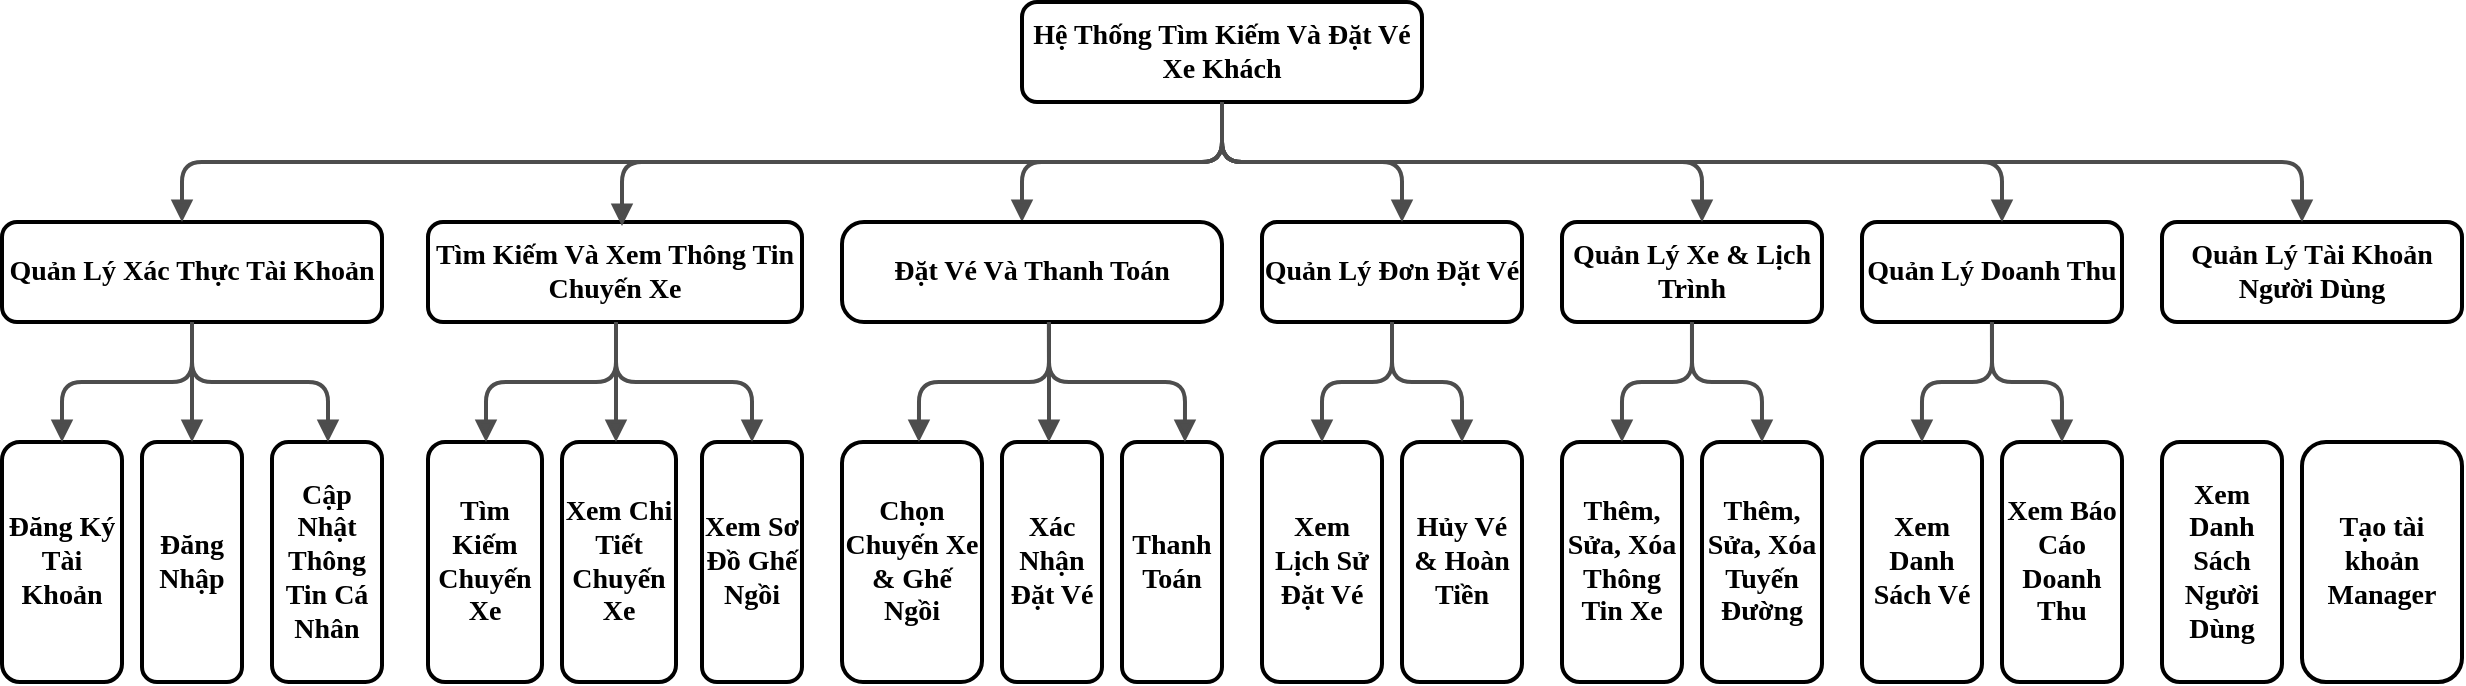 <mxfile version="26.1.0">
  <diagram name="Page-1" id="19d8dcba-68ad-dc05-1034-9cf7b2a963f6">
    <mxGraphModel dx="1313" dy="696" grid="1" gridSize="10" guides="1" tooltips="1" connect="1" arrows="1" fold="1" page="1" pageScale="1" pageWidth="1100" pageHeight="850" background="#ffffff" math="0" shadow="0">
      <root>
        <mxCell id="0" />
        <mxCell id="1" parent="0" />
        <mxCell id="218ae93e1282097f-44" value="" style="edgeStyle=orthogonalEdgeStyle;rounded=1;html=1;labelBackgroundColor=none;endArrow=block;endFill=1;strokeColor=#4D4D4D;strokeWidth=2;fontFamily=Verdana;fontSize=14;fontStyle=1;exitX=0.5;exitY=1;exitDx=0;exitDy=0;" parent="1" source="6257edae8c83ed4a-1" target="218ae93e1282097f-2" edge="1">
          <mxGeometry relative="1" as="geometry">
            <mxPoint x="1260" y="160" as="sourcePoint" />
            <Array as="points">
              <mxPoint x="1250" y="190" />
              <mxPoint x="1150" y="190" />
            </Array>
          </mxGeometry>
        </mxCell>
        <mxCell id="218ae93e1282097f-8" value="Đăng Ký Tài Khoản" style="whiteSpace=wrap;html=1;rounded=1;shadow=0;comic=0;strokeWidth=2;fontFamily=Verdana;align=center;fontSize=14;fontStyle=1" parent="1" vertex="1">
          <mxGeometry x="640" y="330" width="60" height="120" as="geometry" />
        </mxCell>
        <mxCell id="6257edae8c83ed4a-9" value="Quản Lý Xác Thực Tài Khoản" style="whiteSpace=wrap;html=1;rounded=1;shadow=0;comic=0;strokeWidth=2;fontFamily=Verdana;align=center;fontSize=14;fontStyle=1" parent="1" vertex="1">
          <mxGeometry x="640" y="220" width="190" height="50" as="geometry" />
        </mxCell>
        <mxCell id="6257edae8c83ed4a-21" value="Cập Nhật Thông Tin Cá Nhân" style="whiteSpace=wrap;html=1;rounded=1;shadow=0;comic=0;strokeWidth=2;fontFamily=Verdana;align=center;fontSize=14;fontStyle=1" parent="1" vertex="1">
          <mxGeometry x="775" y="330" width="55" height="120" as="geometry" />
        </mxCell>
        <mxCell id="6257edae8c83ed4a-12" value="Tìm Kiếm Và Xem Thông Tin Chuyến Xe" style="whiteSpace=wrap;html=1;rounded=1;shadow=0;comic=0;strokeWidth=2;fontFamily=Verdana;align=center;fontSize=14;fontStyle=1" parent="1" vertex="1">
          <mxGeometry x="853" y="220" width="187" height="50" as="geometry" />
        </mxCell>
        <mxCell id="6257edae8c83ed4a-1" value="&lt;font&gt;Hệ Thống Tìm Kiếm Và Đặt Vé Xe Khách&lt;/font&gt;" style="whiteSpace=wrap;html=1;rounded=1;shadow=0;comic=0;strokeWidth=2;fontFamily=Verdana;align=center;fontSize=14;fontStyle=1" parent="1" vertex="1">
          <mxGeometry x="1150" y="110" width="200" height="50" as="geometry" />
        </mxCell>
        <mxCell id="218ae93e1282097f-2" value="Đặt Vé Và Thanh Toán" style="whiteSpace=wrap;html=1;rounded=1;shadow=0;comic=0;strokeWidth=2;fontFamily=Verdana;align=center;fontSize=14;fontStyle=1;arcSize=22;" parent="1" vertex="1">
          <mxGeometry x="1060" y="220" width="190" height="50" as="geometry" />
        </mxCell>
        <mxCell id="218ae93e1282097f-5" value="Quản Lý Đơn Đặt Vé" style="whiteSpace=wrap;html=1;rounded=1;shadow=0;comic=0;strokeWidth=2;fontFamily=Verdana;align=center;fontSize=14;fontStyle=1" parent="1" vertex="1">
          <mxGeometry x="1270" y="220" width="130" height="50" as="geometry" />
        </mxCell>
        <mxCell id="yoJNtJ-4dLOCvJawa3UI-1" value="Đăng Nhập" style="whiteSpace=wrap;html=1;rounded=1;shadow=0;comic=0;strokeWidth=2;fontFamily=Verdana;align=center;fontSize=14;fontStyle=1" vertex="1" parent="1">
          <mxGeometry x="710" y="330" width="50" height="120" as="geometry" />
        </mxCell>
        <mxCell id="yoJNtJ-4dLOCvJawa3UI-10" value="Tìm Kiếm Chuyến Xe" style="whiteSpace=wrap;html=1;rounded=1;shadow=0;comic=0;strokeWidth=2;fontFamily=Verdana;align=center;fontSize=14;fontStyle=1" vertex="1" parent="1">
          <mxGeometry x="853" y="330" width="57" height="120" as="geometry" />
        </mxCell>
        <mxCell id="yoJNtJ-4dLOCvJawa3UI-11" value="Xem Sơ Đồ Ghế Ngồi" style="whiteSpace=wrap;html=1;rounded=1;shadow=0;comic=0;strokeWidth=2;fontFamily=Verdana;align=center;fontSize=14;fontStyle=1" vertex="1" parent="1">
          <mxGeometry x="990" y="330" width="50" height="120" as="geometry" />
        </mxCell>
        <mxCell id="yoJNtJ-4dLOCvJawa3UI-12" value="Xem Chi Tiết Chuyến Xe" style="whiteSpace=wrap;html=1;rounded=1;shadow=0;comic=0;strokeWidth=2;fontFamily=Verdana;align=center;fontSize=14;fontStyle=1" vertex="1" parent="1">
          <mxGeometry x="920" y="330" width="57" height="120" as="geometry" />
        </mxCell>
        <mxCell id="yoJNtJ-4dLOCvJawa3UI-13" value="Chọn Chuyến Xe &amp;amp; Ghế Ngồi" style="whiteSpace=wrap;html=1;rounded=1;shadow=0;comic=0;strokeWidth=2;fontFamily=Verdana;align=center;fontSize=14;fontStyle=1" vertex="1" parent="1">
          <mxGeometry x="1060" y="330" width="70" height="120" as="geometry" />
        </mxCell>
        <mxCell id="yoJNtJ-4dLOCvJawa3UI-14" value="Thanh Toán" style="whiteSpace=wrap;html=1;rounded=1;shadow=0;comic=0;strokeWidth=2;fontFamily=Verdana;align=center;fontSize=14;fontStyle=1" vertex="1" parent="1">
          <mxGeometry x="1200" y="330" width="50" height="120" as="geometry" />
        </mxCell>
        <mxCell id="yoJNtJ-4dLOCvJawa3UI-15" value="Xác Nhận Đặt Vé" style="whiteSpace=wrap;html=1;rounded=1;shadow=0;comic=0;strokeWidth=2;fontFamily=Verdana;align=center;fontSize=14;fontStyle=1" vertex="1" parent="1">
          <mxGeometry x="1140" y="330" width="50" height="120" as="geometry" />
        </mxCell>
        <mxCell id="yoJNtJ-4dLOCvJawa3UI-16" value="Xem Lịch Sử Đặt Vé" style="whiteSpace=wrap;html=1;rounded=1;shadow=0;comic=0;strokeWidth=2;fontFamily=Verdana;align=center;fontSize=14;fontStyle=1" vertex="1" parent="1">
          <mxGeometry x="1270" y="330" width="60" height="120" as="geometry" />
        </mxCell>
        <mxCell id="yoJNtJ-4dLOCvJawa3UI-18" value="Hủy Vé &amp;amp; Hoàn Tiền" style="whiteSpace=wrap;html=1;rounded=1;shadow=0;comic=0;strokeWidth=2;fontFamily=Verdana;align=center;fontSize=14;fontStyle=1" vertex="1" parent="1">
          <mxGeometry x="1340" y="330" width="60" height="120" as="geometry" />
        </mxCell>
        <mxCell id="yoJNtJ-4dLOCvJawa3UI-19" value="Thêm, Sửa, Xóa Thông Tin Xe" style="whiteSpace=wrap;html=1;rounded=1;shadow=0;comic=0;strokeWidth=2;fontFamily=Verdana;align=center;fontSize=14;fontStyle=1" vertex="1" parent="1">
          <mxGeometry x="1420" y="330" width="60" height="120" as="geometry" />
        </mxCell>
        <mxCell id="yoJNtJ-4dLOCvJawa3UI-20" value="Quản Lý Xe &amp;amp; Lịch Trình" style="whiteSpace=wrap;html=1;rounded=1;shadow=0;comic=0;strokeWidth=2;fontFamily=Verdana;align=center;fontSize=14;fontStyle=1" vertex="1" parent="1">
          <mxGeometry x="1420" y="220" width="130" height="50" as="geometry" />
        </mxCell>
        <mxCell id="yoJNtJ-4dLOCvJawa3UI-23" value="Quản Lý Doanh Thu" style="whiteSpace=wrap;html=1;rounded=1;shadow=0;comic=0;strokeWidth=2;fontFamily=Verdana;align=center;fontSize=14;fontStyle=1" vertex="1" parent="1">
          <mxGeometry x="1570" y="220" width="130" height="50" as="geometry" />
        </mxCell>
        <mxCell id="yoJNtJ-4dLOCvJawa3UI-24" value="Quản Lý Tài Khoản Người Dùng" style="whiteSpace=wrap;html=1;rounded=1;shadow=0;comic=0;strokeWidth=2;fontFamily=Verdana;align=center;fontSize=14;fontStyle=1" vertex="1" parent="1">
          <mxGeometry x="1720" y="220" width="150" height="50" as="geometry" />
        </mxCell>
        <mxCell id="yoJNtJ-4dLOCvJawa3UI-25" value="Thêm, Sửa, Xóa Tuyến Đường" style="whiteSpace=wrap;html=1;rounded=1;shadow=0;comic=0;strokeWidth=2;fontFamily=Verdana;align=center;fontSize=14;fontStyle=1" vertex="1" parent="1">
          <mxGeometry x="1490" y="330" width="60" height="120" as="geometry" />
        </mxCell>
        <mxCell id="yoJNtJ-4dLOCvJawa3UI-26" value="Xem Danh Sách Vé" style="whiteSpace=wrap;html=1;rounded=1;shadow=0;comic=0;strokeWidth=2;fontFamily=Verdana;align=center;fontSize=14;fontStyle=1" vertex="1" parent="1">
          <mxGeometry x="1570" y="330" width="60" height="120" as="geometry" />
        </mxCell>
        <mxCell id="yoJNtJ-4dLOCvJawa3UI-29" value="Xem Báo Cáo Doanh Thu" style="whiteSpace=wrap;html=1;rounded=1;shadow=0;comic=0;strokeWidth=2;fontFamily=Verdana;align=center;fontSize=14;fontStyle=1" vertex="1" parent="1">
          <mxGeometry x="1640" y="330" width="60" height="120" as="geometry" />
        </mxCell>
        <mxCell id="yoJNtJ-4dLOCvJawa3UI-30" value="Xem Danh Sách Người Dùng" style="whiteSpace=wrap;html=1;rounded=1;shadow=0;comic=0;strokeWidth=2;fontFamily=Verdana;align=center;fontSize=14;fontStyle=1" vertex="1" parent="1">
          <mxGeometry x="1720" y="330" width="60" height="120" as="geometry" />
        </mxCell>
        <mxCell id="yoJNtJ-4dLOCvJawa3UI-41" value="" style="edgeStyle=orthogonalEdgeStyle;rounded=1;html=1;labelBackgroundColor=none;endArrow=block;endFill=1;strokeColor=#4D4D4D;strokeWidth=2;fontFamily=Verdana;fontSize=14;fontStyle=1;exitX=0.5;exitY=1;exitDx=0;exitDy=0;" edge="1" parent="1" source="6257edae8c83ed4a-1">
          <mxGeometry relative="1" as="geometry">
            <mxPoint x="1034" y="160" as="sourcePoint" />
            <mxPoint x="730" y="220" as="targetPoint" />
            <Array as="points">
              <mxPoint x="1250" y="190" />
              <mxPoint x="730" y="190" />
              <mxPoint x="730" y="220" />
            </Array>
          </mxGeometry>
        </mxCell>
        <mxCell id="yoJNtJ-4dLOCvJawa3UI-43" value="" style="edgeStyle=orthogonalEdgeStyle;rounded=1;html=1;labelBackgroundColor=none;endArrow=block;endFill=1;strokeColor=#4D4D4D;strokeWidth=2;fontFamily=Verdana;fontSize=14;fontStyle=1" edge="1" parent="1">
          <mxGeometry relative="1" as="geometry">
            <mxPoint x="1250" y="160" as="sourcePoint" />
            <mxPoint x="1340" y="220" as="targetPoint" />
            <Array as="points">
              <mxPoint x="1250" y="190" />
              <mxPoint x="1340" y="190" />
            </Array>
          </mxGeometry>
        </mxCell>
        <mxCell id="yoJNtJ-4dLOCvJawa3UI-44" value="" style="edgeStyle=orthogonalEdgeStyle;rounded=1;html=1;labelBackgroundColor=none;endArrow=block;endFill=1;strokeColor=#4D4D4D;strokeWidth=2;fontFamily=Verdana;fontSize=14;fontStyle=1;exitX=0.5;exitY=1;exitDx=0;exitDy=0;" edge="1" parent="1" source="6257edae8c83ed4a-1">
          <mxGeometry relative="1" as="geometry">
            <mxPoint x="1440" y="160" as="sourcePoint" />
            <mxPoint x="1490" y="220" as="targetPoint" />
            <Array as="points">
              <mxPoint x="1250" y="190" />
              <mxPoint x="1490" y="190" />
              <mxPoint x="1490" y="220" />
            </Array>
          </mxGeometry>
        </mxCell>
        <mxCell id="yoJNtJ-4dLOCvJawa3UI-45" value="" style="edgeStyle=orthogonalEdgeStyle;rounded=1;html=1;labelBackgroundColor=none;endArrow=block;endFill=1;strokeColor=#4D4D4D;strokeWidth=2;fontFamily=Verdana;fontSize=14;fontStyle=1;exitX=0.5;exitY=1;exitDx=0;exitDy=0;" edge="1" parent="1" source="6257edae8c83ed4a-1">
          <mxGeometry relative="1" as="geometry">
            <mxPoint x="1450" y="160" as="sourcePoint" />
            <mxPoint x="1640" y="220" as="targetPoint" />
            <Array as="points">
              <mxPoint x="1250" y="190" />
              <mxPoint x="1640" y="190" />
              <mxPoint x="1640" y="220" />
            </Array>
          </mxGeometry>
        </mxCell>
        <mxCell id="yoJNtJ-4dLOCvJawa3UI-46" value="" style="edgeStyle=orthogonalEdgeStyle;rounded=1;html=1;labelBackgroundColor=none;endArrow=block;endFill=1;strokeColor=#4D4D4D;strokeWidth=2;fontFamily=Verdana;fontSize=14;fontStyle=1;exitX=0.5;exitY=1;exitDx=0;exitDy=0;" edge="1" parent="1" source="6257edae8c83ed4a-1">
          <mxGeometry relative="1" as="geometry">
            <mxPoint x="1410" y="160" as="sourcePoint" />
            <mxPoint x="1790" y="220" as="targetPoint" />
            <Array as="points">
              <mxPoint x="1250" y="190" />
              <mxPoint x="1790" y="190" />
              <mxPoint x="1790" y="220" />
            </Array>
          </mxGeometry>
        </mxCell>
        <mxCell id="yoJNtJ-4dLOCvJawa3UI-47" value="" style="edgeStyle=orthogonalEdgeStyle;rounded=1;html=1;labelBackgroundColor=none;endArrow=block;endFill=1;strokeColor=#4D4D4D;strokeWidth=2;fontFamily=Verdana;fontSize=14;fontStyle=1;exitX=0.5;exitY=1;exitDx=0;exitDy=0;" edge="1" parent="1" source="6257edae8c83ed4a-1">
          <mxGeometry relative="1" as="geometry">
            <mxPoint x="1260" y="160" as="sourcePoint" />
            <mxPoint x="950" y="222" as="targetPoint" />
            <Array as="points">
              <mxPoint x="1250" y="190" />
              <mxPoint x="950" y="190" />
            </Array>
          </mxGeometry>
        </mxCell>
        <mxCell id="yoJNtJ-4dLOCvJawa3UI-48" value="" style="edgeStyle=orthogonalEdgeStyle;rounded=1;html=1;labelBackgroundColor=none;endArrow=block;endFill=1;strokeColor=#4D4D4D;strokeWidth=2;fontFamily=Verdana;fontSize=14;fontStyle=1;exitX=0.5;exitY=1;exitDx=0;exitDy=0;entryX=0.5;entryY=0;entryDx=0;entryDy=0;" edge="1" parent="1" source="6257edae8c83ed4a-9" target="218ae93e1282097f-8">
          <mxGeometry relative="1" as="geometry">
            <mxPoint x="1260" y="270" as="sourcePoint" />
            <mxPoint x="720" y="330" as="targetPoint" />
            <Array as="points">
              <mxPoint x="735" y="300" />
              <mxPoint x="670" y="300" />
            </Array>
          </mxGeometry>
        </mxCell>
        <mxCell id="yoJNtJ-4dLOCvJawa3UI-49" value="" style="edgeStyle=orthogonalEdgeStyle;rounded=1;html=1;labelBackgroundColor=none;endArrow=block;endFill=1;strokeColor=#4D4D4D;strokeWidth=2;fontFamily=Verdana;fontSize=14;fontStyle=1;exitX=0.5;exitY=1;exitDx=0;exitDy=0;entryX=0.5;entryY=0;entryDx=0;entryDy=0;" edge="1" parent="1" source="6257edae8c83ed4a-9" target="yoJNtJ-4dLOCvJawa3UI-1">
          <mxGeometry relative="1" as="geometry">
            <mxPoint x="745" y="280" as="sourcePoint" />
            <mxPoint x="680" y="340" as="targetPoint" />
            <Array as="points">
              <mxPoint x="735" y="320" />
              <mxPoint x="735" y="320" />
            </Array>
          </mxGeometry>
        </mxCell>
        <mxCell id="yoJNtJ-4dLOCvJawa3UI-50" value="" style="edgeStyle=orthogonalEdgeStyle;rounded=1;html=1;labelBackgroundColor=none;endArrow=block;endFill=1;strokeColor=#4D4D4D;strokeWidth=2;fontFamily=Verdana;fontSize=14;fontStyle=1;exitX=0.5;exitY=1;exitDx=0;exitDy=0;entryX=0.5;entryY=0;entryDx=0;entryDy=0;" edge="1" parent="1" source="6257edae8c83ed4a-9" target="6257edae8c83ed4a-21">
          <mxGeometry relative="1" as="geometry">
            <mxPoint x="745" y="270" as="sourcePoint" />
            <mxPoint x="680" y="330" as="targetPoint" />
            <Array as="points">
              <mxPoint x="735" y="300" />
              <mxPoint x="803" y="300" />
              <mxPoint x="803" y="330" />
            </Array>
          </mxGeometry>
        </mxCell>
        <mxCell id="yoJNtJ-4dLOCvJawa3UI-57" value="" style="edgeStyle=orthogonalEdgeStyle;rounded=1;html=1;labelBackgroundColor=none;endArrow=block;endFill=1;strokeColor=#4D4D4D;strokeWidth=2;fontFamily=Verdana;fontSize=14;fontStyle=1;exitX=0.5;exitY=1;exitDx=0;exitDy=0;entryX=0.5;entryY=0;entryDx=0;entryDy=0;" edge="1" parent="1">
          <mxGeometry relative="1" as="geometry">
            <mxPoint x="947" y="270" as="sourcePoint" />
            <mxPoint x="882" y="330" as="targetPoint" />
            <Array as="points">
              <mxPoint x="947" y="300" />
              <mxPoint x="882" y="300" />
            </Array>
          </mxGeometry>
        </mxCell>
        <mxCell id="yoJNtJ-4dLOCvJawa3UI-58" value="" style="edgeStyle=orthogonalEdgeStyle;rounded=1;html=1;labelBackgroundColor=none;endArrow=block;endFill=1;strokeColor=#4D4D4D;strokeWidth=2;fontFamily=Verdana;fontSize=14;fontStyle=1;exitX=0.5;exitY=1;exitDx=0;exitDy=0;entryX=0.5;entryY=0;entryDx=0;entryDy=0;" edge="1" parent="1">
          <mxGeometry relative="1" as="geometry">
            <mxPoint x="947" y="270" as="sourcePoint" />
            <mxPoint x="947" y="330" as="targetPoint" />
            <Array as="points">
              <mxPoint x="947" y="320" />
              <mxPoint x="947" y="320" />
            </Array>
          </mxGeometry>
        </mxCell>
        <mxCell id="yoJNtJ-4dLOCvJawa3UI-59" value="" style="edgeStyle=orthogonalEdgeStyle;rounded=1;html=1;labelBackgroundColor=none;endArrow=block;endFill=1;strokeColor=#4D4D4D;strokeWidth=2;fontFamily=Verdana;fontSize=14;fontStyle=1;exitX=0.5;exitY=1;exitDx=0;exitDy=0;entryX=0.5;entryY=0;entryDx=0;entryDy=0;" edge="1" parent="1">
          <mxGeometry relative="1" as="geometry">
            <mxPoint x="947" y="270" as="sourcePoint" />
            <mxPoint x="1015" y="330" as="targetPoint" />
            <Array as="points">
              <mxPoint x="947" y="300" />
              <mxPoint x="1015" y="300" />
              <mxPoint x="1015" y="330" />
            </Array>
          </mxGeometry>
        </mxCell>
        <mxCell id="yoJNtJ-4dLOCvJawa3UI-60" value="" style="edgeStyle=orthogonalEdgeStyle;rounded=1;html=1;labelBackgroundColor=none;endArrow=block;endFill=1;strokeColor=#4D4D4D;strokeWidth=2;fontFamily=Verdana;fontSize=14;fontStyle=1;exitX=0.5;exitY=1;exitDx=0;exitDy=0;entryX=0.5;entryY=0;entryDx=0;entryDy=0;" edge="1" parent="1">
          <mxGeometry relative="1" as="geometry">
            <mxPoint x="1163.48" y="270" as="sourcePoint" />
            <mxPoint x="1098.48" y="330" as="targetPoint" />
            <Array as="points">
              <mxPoint x="1163.48" y="300" />
              <mxPoint x="1098.48" y="300" />
            </Array>
          </mxGeometry>
        </mxCell>
        <mxCell id="yoJNtJ-4dLOCvJawa3UI-61" value="" style="edgeStyle=orthogonalEdgeStyle;rounded=1;html=1;labelBackgroundColor=none;endArrow=block;endFill=1;strokeColor=#4D4D4D;strokeWidth=2;fontFamily=Verdana;fontSize=14;fontStyle=1;exitX=0.5;exitY=1;exitDx=0;exitDy=0;entryX=0.5;entryY=0;entryDx=0;entryDy=0;" edge="1" parent="1">
          <mxGeometry relative="1" as="geometry">
            <mxPoint x="1163.48" y="270" as="sourcePoint" />
            <mxPoint x="1163.48" y="330" as="targetPoint" />
            <Array as="points">
              <mxPoint x="1163.48" y="320" />
              <mxPoint x="1163.48" y="320" />
            </Array>
          </mxGeometry>
        </mxCell>
        <mxCell id="yoJNtJ-4dLOCvJawa3UI-62" value="" style="edgeStyle=orthogonalEdgeStyle;rounded=1;html=1;labelBackgroundColor=none;endArrow=block;endFill=1;strokeColor=#4D4D4D;strokeWidth=2;fontFamily=Verdana;fontSize=14;fontStyle=1;exitX=0.5;exitY=1;exitDx=0;exitDy=0;entryX=0.5;entryY=0;entryDx=0;entryDy=0;" edge="1" parent="1">
          <mxGeometry relative="1" as="geometry">
            <mxPoint x="1163.48" y="270" as="sourcePoint" />
            <mxPoint x="1231.48" y="330" as="targetPoint" />
            <Array as="points">
              <mxPoint x="1163.48" y="300" />
              <mxPoint x="1231.48" y="300" />
            </Array>
          </mxGeometry>
        </mxCell>
        <mxCell id="yoJNtJ-4dLOCvJawa3UI-63" value="" style="edgeStyle=orthogonalEdgeStyle;rounded=1;html=1;labelBackgroundColor=none;endArrow=block;endFill=1;strokeColor=#4D4D4D;strokeWidth=2;fontFamily=Verdana;fontSize=14;fontStyle=1;exitX=0.5;exitY=1;exitDx=0;exitDy=0;entryX=0.5;entryY=0;entryDx=0;entryDy=0;" edge="1" parent="1" target="yoJNtJ-4dLOCvJawa3UI-16">
          <mxGeometry relative="1" as="geometry">
            <mxPoint x="1335" y="270" as="sourcePoint" />
            <mxPoint x="1270" y="330" as="targetPoint" />
            <Array as="points">
              <mxPoint x="1335" y="300" />
              <mxPoint x="1300" y="300" />
            </Array>
          </mxGeometry>
        </mxCell>
        <mxCell id="yoJNtJ-4dLOCvJawa3UI-65" value="" style="edgeStyle=orthogonalEdgeStyle;rounded=1;html=1;labelBackgroundColor=none;endArrow=block;endFill=1;strokeColor=#4D4D4D;strokeWidth=2;fontFamily=Verdana;fontSize=14;fontStyle=1;exitX=0.5;exitY=1;exitDx=0;exitDy=0;entryX=0.5;entryY=0;entryDx=0;entryDy=0;" edge="1" parent="1" target="yoJNtJ-4dLOCvJawa3UI-18">
          <mxGeometry relative="1" as="geometry">
            <mxPoint x="1335" y="270" as="sourcePoint" />
            <mxPoint x="1403" y="330" as="targetPoint" />
            <Array as="points">
              <mxPoint x="1335" y="300" />
              <mxPoint x="1370" y="300" />
            </Array>
          </mxGeometry>
        </mxCell>
        <mxCell id="yoJNtJ-4dLOCvJawa3UI-72" value="" style="edgeStyle=orthogonalEdgeStyle;rounded=1;html=1;labelBackgroundColor=none;endArrow=block;endFill=1;strokeColor=#4D4D4D;strokeWidth=2;fontFamily=Verdana;fontSize=14;fontStyle=1;exitX=0.5;exitY=1;exitDx=0;exitDy=0;entryX=0.5;entryY=0;entryDx=0;entryDy=0;" edge="1" parent="1">
          <mxGeometry relative="1" as="geometry">
            <mxPoint x="1634.98" y="270" as="sourcePoint" />
            <mxPoint x="1599.98" y="330" as="targetPoint" />
            <Array as="points">
              <mxPoint x="1634.98" y="300" />
              <mxPoint x="1599.98" y="300" />
            </Array>
          </mxGeometry>
        </mxCell>
        <mxCell id="yoJNtJ-4dLOCvJawa3UI-73" value="" style="edgeStyle=orthogonalEdgeStyle;rounded=1;html=1;labelBackgroundColor=none;endArrow=block;endFill=1;strokeColor=#4D4D4D;strokeWidth=2;fontFamily=Verdana;fontSize=14;fontStyle=1;exitX=0.5;exitY=1;exitDx=0;exitDy=0;entryX=0.5;entryY=0;entryDx=0;entryDy=0;" edge="1" parent="1">
          <mxGeometry relative="1" as="geometry">
            <mxPoint x="1634.98" y="270" as="sourcePoint" />
            <mxPoint x="1669.98" y="330" as="targetPoint" />
            <Array as="points">
              <mxPoint x="1634.98" y="300" />
              <mxPoint x="1669.98" y="300" />
            </Array>
          </mxGeometry>
        </mxCell>
        <mxCell id="yoJNtJ-4dLOCvJawa3UI-80" value="" style="edgeStyle=orthogonalEdgeStyle;rounded=1;html=1;labelBackgroundColor=none;endArrow=block;endFill=1;strokeColor=#4D4D4D;strokeWidth=2;fontFamily=Verdana;fontSize=14;fontStyle=1;exitX=0.5;exitY=1;exitDx=0;exitDy=0;entryX=0.5;entryY=0;entryDx=0;entryDy=0;" edge="1" parent="1">
          <mxGeometry relative="1" as="geometry">
            <mxPoint x="1484.99" y="270" as="sourcePoint" />
            <mxPoint x="1449.99" y="330" as="targetPoint" />
            <Array as="points">
              <mxPoint x="1484.99" y="300" />
              <mxPoint x="1449.99" y="300" />
            </Array>
          </mxGeometry>
        </mxCell>
        <mxCell id="yoJNtJ-4dLOCvJawa3UI-81" value="" style="edgeStyle=orthogonalEdgeStyle;rounded=1;html=1;labelBackgroundColor=none;endArrow=block;endFill=1;strokeColor=#4D4D4D;strokeWidth=2;fontFamily=Verdana;fontSize=14;fontStyle=1;exitX=0.5;exitY=1;exitDx=0;exitDy=0;entryX=0.5;entryY=0;entryDx=0;entryDy=0;" edge="1" parent="1">
          <mxGeometry relative="1" as="geometry">
            <mxPoint x="1484.99" y="270" as="sourcePoint" />
            <mxPoint x="1519.99" y="330" as="targetPoint" />
            <Array as="points">
              <mxPoint x="1484.99" y="300" />
              <mxPoint x="1519.99" y="300" />
            </Array>
          </mxGeometry>
        </mxCell>
        <mxCell id="yoJNtJ-4dLOCvJawa3UI-83" value="Tạo tài khoản Manager" style="whiteSpace=wrap;html=1;rounded=1;shadow=0;comic=0;strokeWidth=2;fontFamily=Verdana;align=center;fontSize=14;fontStyle=1" vertex="1" parent="1">
          <mxGeometry x="1790" y="330" width="80" height="120" as="geometry" />
        </mxCell>
      </root>
    </mxGraphModel>
  </diagram>
</mxfile>
